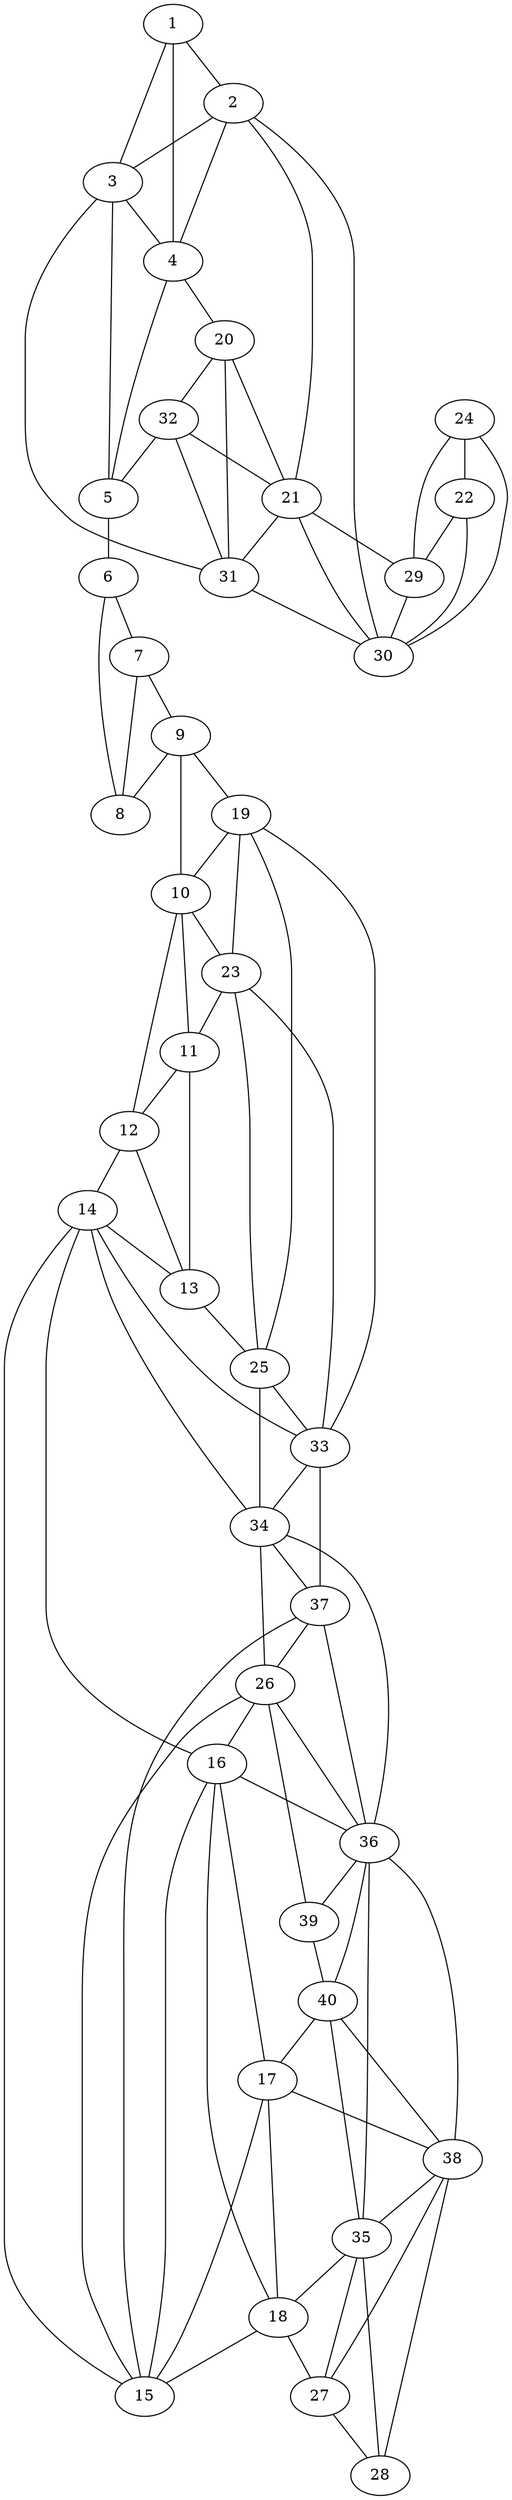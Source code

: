 graph pdb1mez {
	1	 [aaLength=10,
		sequence=GKGKVVDLLA,
		type=0];
	2	 [aaLength=6,
		sequence=PSGIIN,
		type=0];
	1 -- 2	 [distance0="41.39418",
		frequency=1,
		type0=1];
	3	 [aaLength=14,
		sequence=HLPGLFEEAEKNEK,
		type=0];
	1 -- 3	 [distance0="64.02548",
		frequency=1,
		type0=2];
	4	 [aaLength=4,
		sequence=DWEK,
		type=0];
	1 -- 4	 [distance0="79.22343",
		frequency=1,
		type0=3];
	2 -- 3	 [distance0="26.07006",
		frequency=1,
		type0=1];
	2 -- 4	 [distance0="37.89585",
		frequency=1,
		type0=2];
	21	 [aaLength=4,
		sequence=VSFI,
		type=1];
	2 -- 21	 [distance0="3.0",
		frequency=1,
		type0=4];
	3 -- 4	 [distance0="21.81195",
		distance1="4.0",
		frequency=2,
		type0=1,
		type1=4];
	5	 [aaLength=17,
		sequence=FDFHQAVDGLQEVQRQA,
		type=0];
	3 -- 5	 [distance0="37.76351",
		frequency=1,
		type0=3];
	4 -- 5	 [distance0="32.0912",
		frequency=1,
		type0=2];
	20	 [aaLength=4,
		sequence=LIIS,
		type=1];
	4 -- 20	 [distance0="1.0",
		frequency=1,
		type0=4];
	6	 [aaLength=11,
		sequence=GIGPTYSSKAA,
		type=0];
	5 -- 6	 [distance0="30.40362",
		distance1="11.0",
		frequency=2,
		type0=1,
		type1=4];
	7	 [aaLength=6,
		sequence=RICDLL,
		type=0];
	6 -- 7	 [distance0="17.35531",
		distance1="4.0",
		frequency=2,
		type0=1,
		type1=4];
	8	 [aaLength=20,
		sequence=DFDEFSARFKNLAHQHQSMF,
		type=0];
	6 -- 8	 [distance0="26.33704",
		frequency=1,
		type0=2];
	9	 [aaLength=17,
		sequence=DVEGQLKRLKGFAERIR,
		type=0];
	7 -- 9	 [distance0="34.03314",
		frequency=1,
		type0=3];
	8 -- 7	 [distance0="18.22812",
		frequency=1,
		type0=1];
	10	 [aaLength=12,
		sequence=DGVYFMYEALHG,
		type=0];
	9 -- 10	 [distance0="33.90932",
		frequency=1,
		type0=2];
	9 -- 8	 [distance0="28.0076",
		frequency=1,
		type0=1];
	19	 [aaLength=2,
		sequence=VR,
		type=1];
	9 -- 19	 [distance0="2.0",
		frequency=1,
		type0=4];
	11	 [aaLength=5,
		sequence=AALLD,
		type=0];
	10 -- 11	 [distance0="26.57673",
		frequency=1,
		type0=1];
	12	 [aaLength=9,
		sequence=VGGVCTGLG,
		type=0];
	10 -- 12	 [distance0="43.8548",
		frequency=1,
		type0=3];
	23	 [aaLength=4,
		sequence=VLVE,
		type=1];
	10 -- 23	 [distance0="4.0",
		frequency=1,
		type0=4];
	11 -- 12	 [distance0="21.14701",
		distance1="15.0",
		frequency=2,
		type0=1,
		type1=4];
	14	 [aaLength=11,
		sequence=NEIGDLLQNRG,
		type=0];
	12 -- 14	 [distance0="42.15148",
		frequency=1,
		type0=3];
	13	 [aaLength=3,
		sequence=PPQ,
		type=0];
	12 -- 13	 [distance0="12.011",
		distance1="1.0",
		frequency=2,
		type0=1,
		type1=4];
	13 -- 11	 [distance0="32.67295",
		frequency=1,
		type0=2];
	25	 [aaLength=9,
		sequence=IGDVYGVVK,
		type=1];
	13 -- 25	 [distance0="1.0",
		frequency=1,
		type0=4];
	14 -- 13	 [distance0="36.17264",
		frequency=1,
		type0=2];
	15	 [aaLength=12,
		sequence=LMILRYAHMVNG,
		type=0];
	14 -- 15	 [distance0="35.3911",
		frequency=1,
		type0=1];
	34	 [aaLength=3,
		sequence=RCG,
		type=1];
	14 -- 34	 [distance0="11.0",
		frequency=1,
		type0=4];
	17	 [aaLength=6,
		sequence=NQEILQ,
		type=0];
	15 -- 17	 [distance0="50.74967",
		frequency=1,
		type0=3];
	16	 [aaLength=7,
		sequence=LDILDVL,
		type=0];
	15 -- 16	 [distance0="27.70977",
		frequency=1,
		type0=1];
	26	 [aaLength=5,
		sequence=ALALT,
		type=1];
	15 -- 26	 [distance0="2.0",
		frequency=1,
		type0=4];
	16 -- 14	 [distance0="48.88572",
		frequency=1,
		type0=3];
	36	 [aaLength=10,
		sequence=EIKVGISYKL,
		type=1];
	16 -- 36	 [distance0="1.0",
		frequency=1,
		type0=4];
	17 -- 16	 [distance0="40.22153",
		frequency=1,
		type0=1];
	38	 [aaLength=8,
		sequence=EVEYETLP,
		type=1];
	17 -- 38	 [distance0="2.0",
		frequency=1,
		type0=4];
	18	 [aaLength=16,
		sequence=PPQAQSYVRFVENHMG,
		type=0];
	18 -- 17	 [distance0="43.93444",
		frequency=1,
		type0=1];
	18 -- 15	 [distance0="80.69242",
		frequency=1,
		type0=3];
	18 -- 16	 [distance0="59.97811",
		frequency=1,
		type0=2];
	27	 [aaLength=5,
		sequence=VKWVG,
		type=1];
	18 -- 27	 [distance0="2.0",
		frequency=1,
		type0=4];
	19 -- 10	 [distance0="0.0",
		frequency=1,
		type0=5];
	19 -- 23	 [distance0="18.0",
		frequency=1,
		type0=1];
	19 -- 25	 [distance0="59.0",
		frequency=1,
		type0=2];
	33	 [aaLength=3,
		sequence=TTR,
		type=1];
	19 -- 33	 [distance0="70.0",
		frequency=1,
		type0=3];
	20 -- 21	 [distance0="33.0",
		frequency=1,
		type0=3];
	31	 [aaLength=2,
		sequence=VI,
		type=1];
	20 -- 31	 [distance0="25.0",
		frequency=1,
		type0=2];
	32	 [aaLength=2,
		sequence=HL,
		type=1];
	20 -- 32	 [distance0="7.0",
		distance1="3.0",
		frequency=2,
		type0=1,
		type1=4];
	29	 [aaLength=5,
		sequence=HTVVV,
		type=1];
	21 -- 29	 [distance0="24.0",
		frequency=1,
		type0=3];
	30	 [aaLength=5,
		sequence=KEYDF,
		type=1];
	21 -- 30	 [distance0="17.0",
		frequency=1,
		type0=2];
	21 -- 31	 [distance0="8.0",
		distance1="4.0",
		frequency=2,
		type0=1,
		type1=4];
	22	 [aaLength=4,
		sequence=IVSR,
		type=1];
	22 -- 29	 [distance0="12.0",
		distance1="8.0",
		frequency=2,
		type0=1,
		type1=4];
	22 -- 30	 [distance0="19.0",
		frequency=1,
		type0=2];
	23 -- 11	 [distance0="3.0",
		frequency=1,
		type0=4];
	23 -- 25	 [distance0="41.0",
		frequency=1,
		type0=2];
	23 -- 33	 [distance0="52.0",
		frequency=1,
		type0=3];
	24	 [aaLength=6,
		sequence=VTVVLG,
		type=1];
	24 -- 22	 [distance0="26.0",
		distance1="20.0",
		frequency=2,
		type0=1,
		type1=4];
	24 -- 29	 [distance0="38.0",
		frequency=1,
		type0=2];
	24 -- 30	 [distance0="45.0",
		frequency=1,
		type0=3];
	25 -- 33	 [distance0="11.0",
		distance1="2.0",
		frequency=2,
		type0=1,
		type1=4];
	25 -- 34	 [distance0="47.0",
		frequency=1,
		type0=3];
	26 -- 16	 [distance0="1.0",
		frequency=1,
		type0=4];
	26 -- 36	 [distance0="14.0",
		frequency=1,
		type0=1];
	39	 [aaLength=10,
		sequence=EIKVGISYKL,
		type=1];
	26 -- 39	 [distance0="14.0",
		frequency=1,
		type0=2];
	28	 [aaLength=3,
		sequence=MIQ,
		type=1];
	27 -- 28	 [distance0="12.0",
		distance1="7.0",
		frequency=2,
		type0=1,
		type1=4];
	35	 [aaLength=8,
		sequence=EVEYETLP,
		type=1];
	27 -- 35	 [distance0="41.0",
		frequency=1,
		type0=2];
	27 -- 38	 [distance0="41.0",
		frequency=1,
		type0=3];
	28 -- 35	 [distance0="53.0",
		frequency=1,
		type0=2];
	28 -- 38	 [distance0="53.0",
		frequency=1,
		type0=3];
	29 -- 30	 [distance0="7.0",
		distance1="2.0",
		frequency=2,
		type0=1,
		type1=4];
	30 -- 2	 [distance0="3.0",
		frequency=1,
		type0=4];
	31 -- 3	 [distance0="0.0",
		frequency=1,
		type0=5];
	31 -- 30	 [distance0="25.0",
		frequency=1,
		type0=3];
	32 -- 5	 [distance0="1.0",
		frequency=1,
		type0=4];
	32 -- 21	 [distance0="40.0",
		frequency=1,
		type0=3];
	32 -- 31	 [distance0="32.0",
		frequency=1,
		type0=2];
	33 -- 14	 [distance0="11.0",
		frequency=1,
		type0=4];
	33 -- 34	 [distance0="36.0",
		frequency=1,
		type0=2];
	37	 [aaLength=2,
		sequence=LD,
		type=1];
	33 -- 37	 [distance0="40.0",
		frequency=1,
		type0=3];
	34 -- 26	 [distance0="20.0",
		frequency=1,
		type0=2];
	34 -- 36	 [distance0="34.0",
		frequency=1,
		type0=3];
	34 -- 37	 [distance0="1.0",
		frequency=1,
		type0=4];
	35 -- 18	 [distance0="15.0",
		frequency=1,
		type0=4];
	35 -- 36	 [distance0="28.0",
		frequency=1,
		type0=3];
	40	 [aaLength=2,
		sequence=KR,
		type=1];
	35 -- 40	 [distance0="16.0",
		frequency=1,
		type0=2];
	36 -- 39	 [distance0="0.0",
		distance1="0.0",
		frequency=2,
		type0=1,
		type1=5];
	37 -- 15	 [distance0="0.0",
		frequency=1,
		type0=5];
	37 -- 26	 [distance0="16.0",
		frequency=1,
		type0=2];
	37 -- 36	 [distance0="30.0",
		frequency=1,
		type0=3];
	38 -- 35	 [distance0="0.0",
		frequency=1,
		type0=5];
	38 -- 36	 [distance0="28.0",
		frequency=1,
		type0=3];
	38 -- 40	 [distance0="16.0",
		frequency=1,
		type0=2];
	39 -- 40	 [distance0="12.0",
		distance1="2.0",
		frequency=2,
		type0=2,
		type1=4];
	40 -- 17	 [distance0="6.0",
		frequency=1,
		type0=4];
	40 -- 36	 [distance0="12.0",
		frequency=1,
		type0=1];
}
